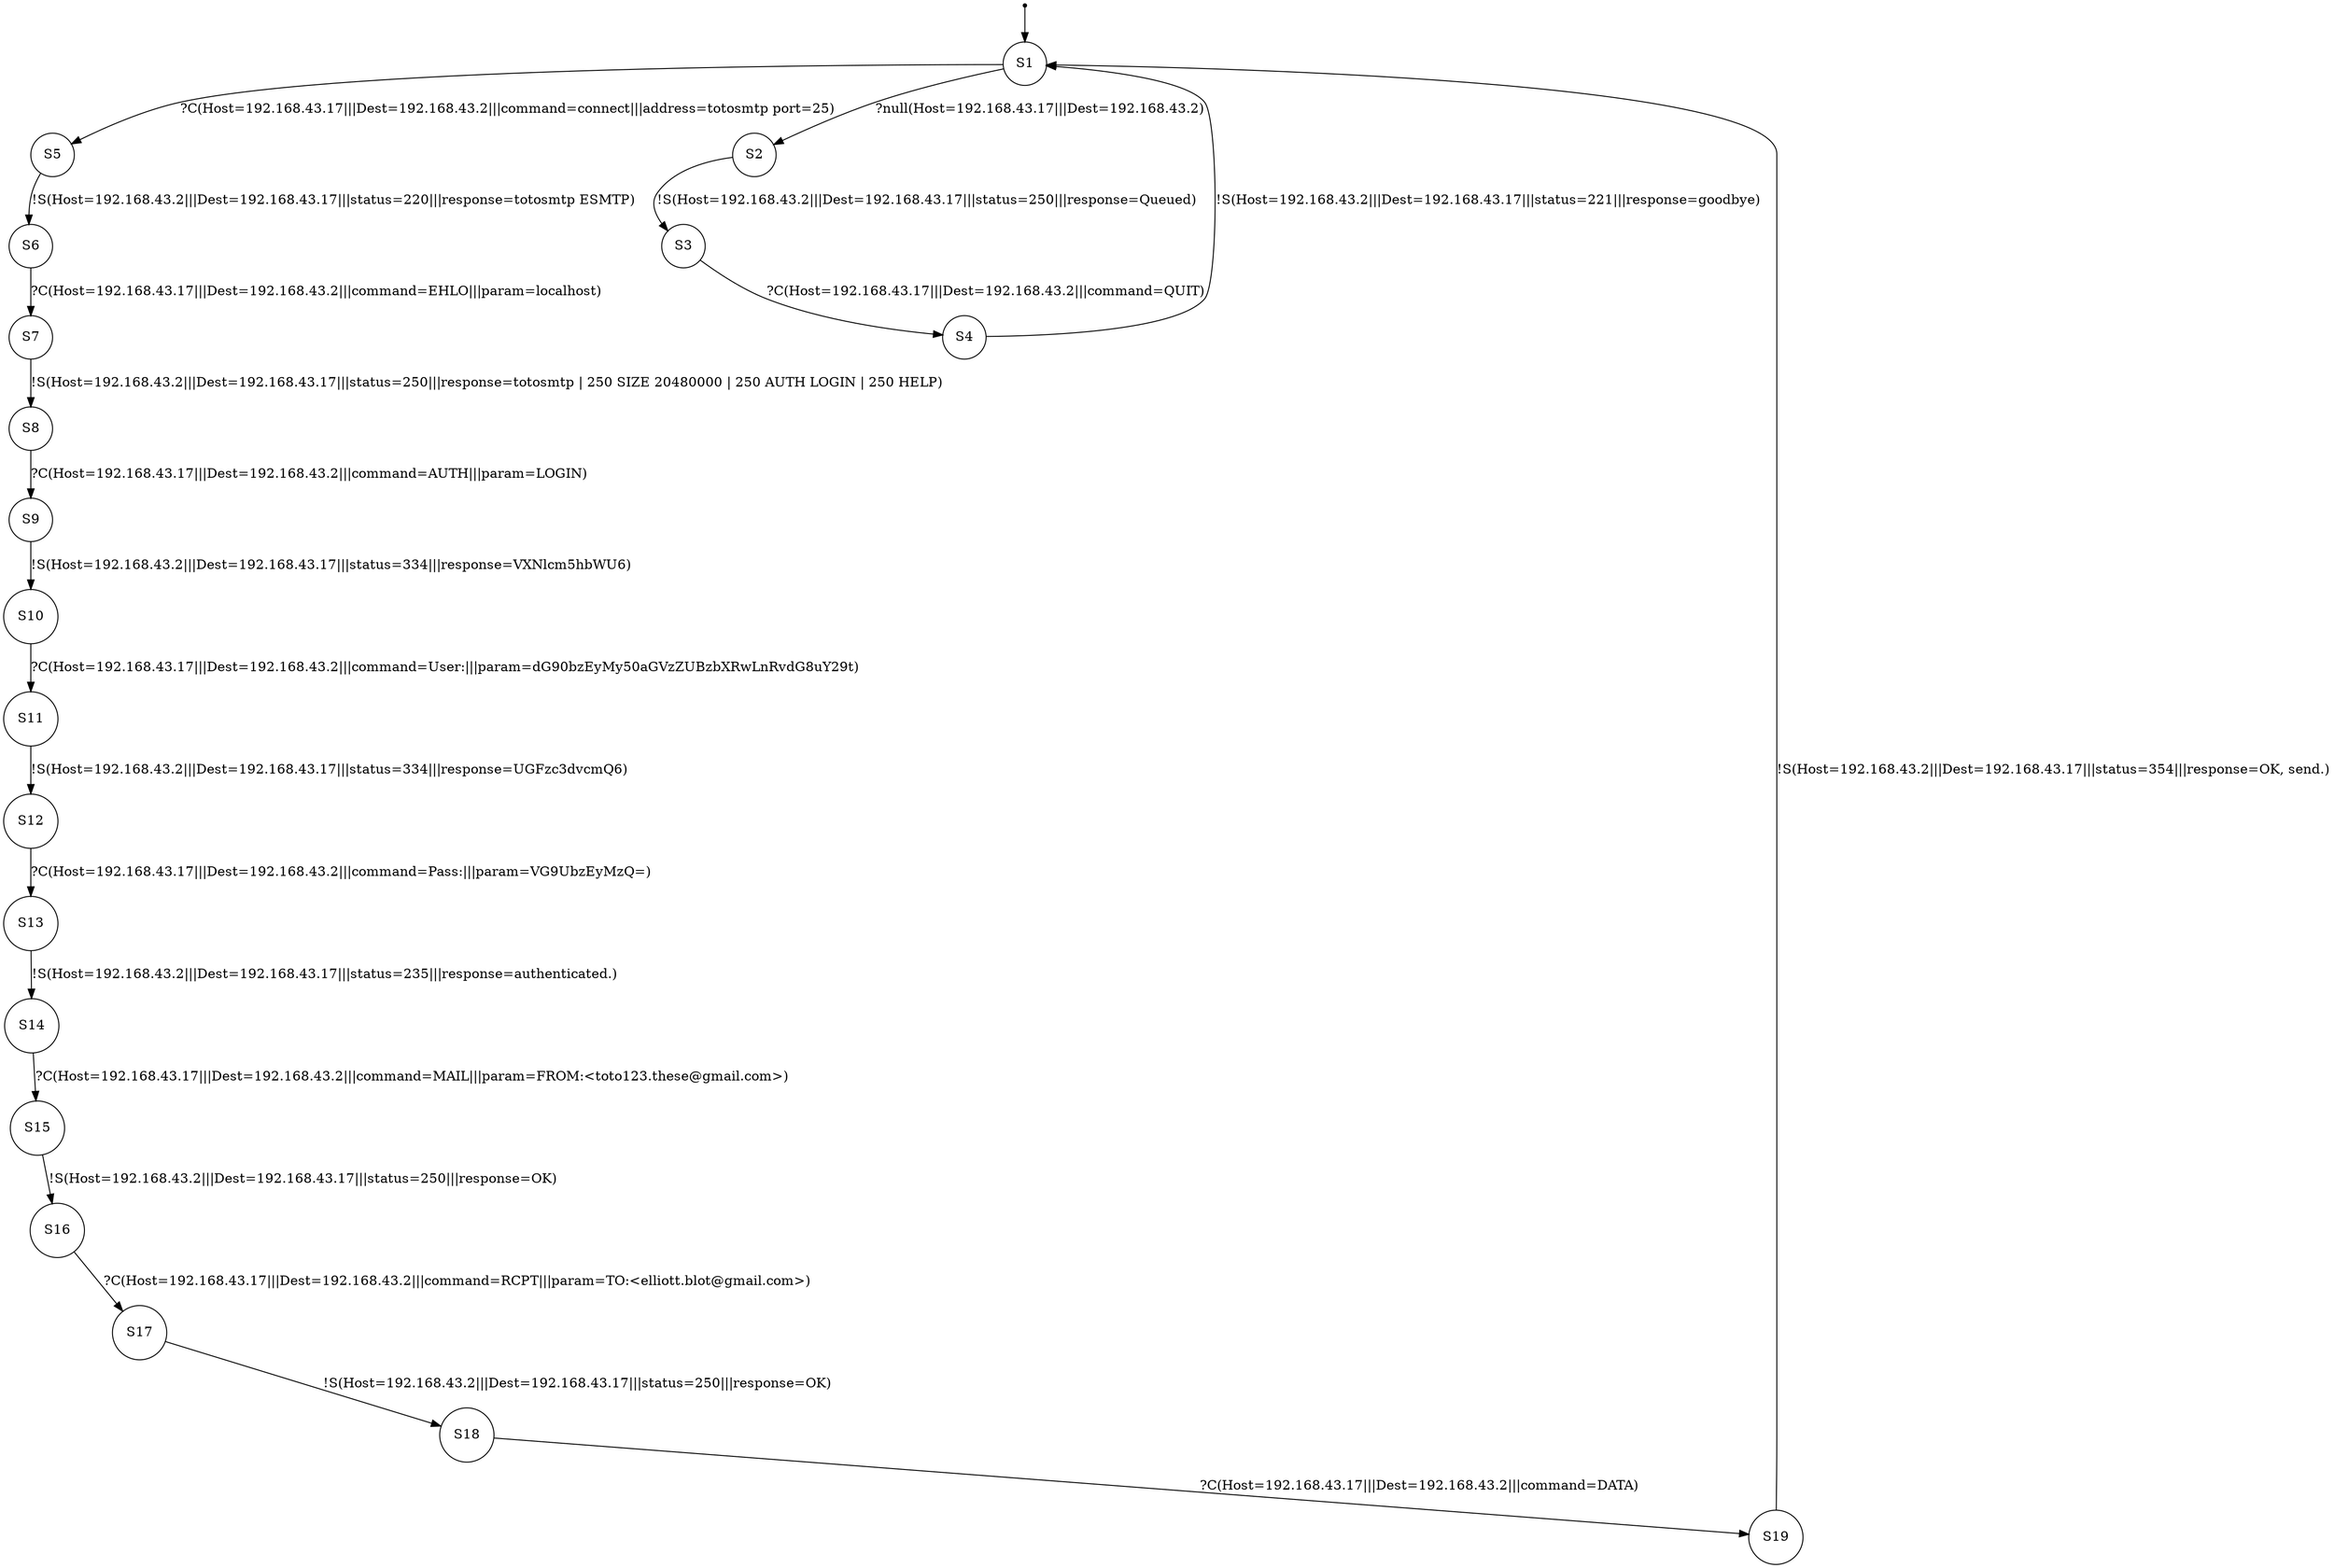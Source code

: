 digraph LTS {
S00[shape=point]
S1[label=S1,shape=circle];
S2[label=S2,shape=circle];
S3[label=S3,shape=circle];
S4[label=S4,shape=circle];
S5[label=S5,shape=circle];
S6[label=S6,shape=circle];
S7[label=S7,shape=circle];
S8[label=S8,shape=circle];
S9[label=S9,shape=circle];
S10[label=S10,shape=circle];
S11[label=S11,shape=circle];
S12[label=S12,shape=circle];
S13[label=S13,shape=circle];
S14[label=S14,shape=circle];
S15[label=S15,shape=circle];
S16[label=S16,shape=circle];
S17[label=S17,shape=circle];
S18[label=S18,shape=circle];
S19[label=S19,shape=circle];
S00 -> S1
S1 -> S2[label ="?null(Host=192.168.43.17|||Dest=192.168.43.2)"];
S1 -> S5[label ="?C(Host=192.168.43.17|||Dest=192.168.43.2|||command=connect|||address=totosmtp port=25)"];
S2 -> S3[label ="!S(Host=192.168.43.2|||Dest=192.168.43.17|||status=250|||response=Queued)"];
S3 -> S4[label ="?C(Host=192.168.43.17|||Dest=192.168.43.2|||command=QUIT)"];
S4 -> S1[label ="!S(Host=192.168.43.2|||Dest=192.168.43.17|||status=221|||response=goodbye)"];
S5 -> S6[label ="!S(Host=192.168.43.2|||Dest=192.168.43.17|||status=220|||response=totosmtp ESMTP)"];
S6 -> S7[label ="?C(Host=192.168.43.17|||Dest=192.168.43.2|||command=EHLO|||param=localhost)"];
S7 -> S8[label ="!S(Host=192.168.43.2|||Dest=192.168.43.17|||status=250|||response=totosmtp | 250 SIZE 20480000 | 250 AUTH LOGIN | 250 HELP)"];
S8 -> S9[label ="?C(Host=192.168.43.17|||Dest=192.168.43.2|||command=AUTH|||param=LOGIN)"];
S9 -> S10[label ="!S(Host=192.168.43.2|||Dest=192.168.43.17|||status=334|||response=VXNlcm5hbWU6)"];
S10 -> S11[label ="?C(Host=192.168.43.17|||Dest=192.168.43.2|||command=User:|||param=dG90bzEyMy50aGVzZUBzbXRwLnRvdG8uY29t)"];
S11 -> S12[label ="!S(Host=192.168.43.2|||Dest=192.168.43.17|||status=334|||response=UGFzc3dvcmQ6)"];
S12 -> S13[label ="?C(Host=192.168.43.17|||Dest=192.168.43.2|||command=Pass:|||param=VG9UbzEyMzQ=)"];
S13 -> S14[label ="!S(Host=192.168.43.2|||Dest=192.168.43.17|||status=235|||response=authenticated.)"];
S14 -> S15[label ="?C(Host=192.168.43.17|||Dest=192.168.43.2|||command=MAIL|||param=FROM:<toto123.these@gmail.com>)"];
S15 -> S16[label ="!S(Host=192.168.43.2|||Dest=192.168.43.17|||status=250|||response=OK)"];
S16 -> S17[label ="?C(Host=192.168.43.17|||Dest=192.168.43.2|||command=RCPT|||param=TO:<elliott.blot@gmail.com>)"];
S17 -> S18[label ="!S(Host=192.168.43.2|||Dest=192.168.43.17|||status=250|||response=OK)"];
S18 -> S19[label ="?C(Host=192.168.43.17|||Dest=192.168.43.2|||command=DATA)"];
S19 -> S1[label ="!S(Host=192.168.43.2|||Dest=192.168.43.17|||status=354|||response=OK, send.)"];
}
